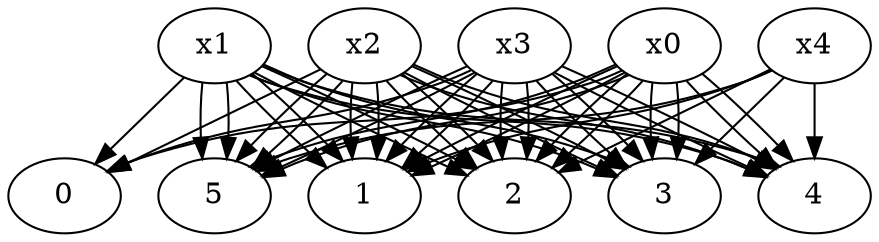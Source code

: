 digraph {
    0x0 []
    0x1 []
    0x2 []
    0x3 []
    0x4 []
    1x0 []
    1x1 []
    1x2 []
    1x3 []
    1x4 []
    2x0 []
    2x1 []
    2x2 []
    2x3 []
    2x4 []
    3x0 []
    3x1 []
    3x2 []
    3x3 []
    3x4 []
    4x0 []
    4x1 []
    4x2 []
    4x3 []
    4x4 []
    5x0 []
    5x1 []
    5x2 []
    5x3 []
    5x4 []
    0x0 -> 0x1
    0x1 -> 0x2
    0x2 -> 0x3
    0x3 -> 0x4
    0x0 -> 1x0
    1x0 -> 1x1
    0x1 -> 1x1
    1x1 -> 1x2
    0x2 -> 1x2
    1x2 -> 1x3
    0x3 -> 1x3
    1x3 -> 1x4
    0x4 -> 1x4
    1x0 -> 2x0
    2x0 -> 2x1
    1x1 -> 2x1
    2x1 -> 2x2
    1x2 -> 2x2
    2x2 -> 2x3
    1x3 -> 2x3
    2x3 -> 2x4
    1x4 -> 2x4
    2x0 -> 3x0
    3x0 -> 3x1
    2x1 -> 3x1
    3x1 -> 3x2
    2x2 -> 3x2
    3x2 -> 3x3
    2x3 -> 3x3
    3x3 -> 3x4
    2x4 -> 3x4
    3x0 -> 4x0
    4x0 -> 4x1
    3x1 -> 4x1
    4x1 -> 4x2
    3x2 -> 4x2
    4x2 -> 4x3
    3x3 -> 4x3
    4x3 -> 4x4
    3x4 -> 4x4
    4x0 -> 5x0
    5x0 -> 5x1
    4x1 -> 5x1
    5x1 -> 5x2
    4x2 -> 5x2
    5x2 -> 5x3
    4x3 -> 5x3
    5x3 -> 5x4
    4x4 -> 5x4
}
